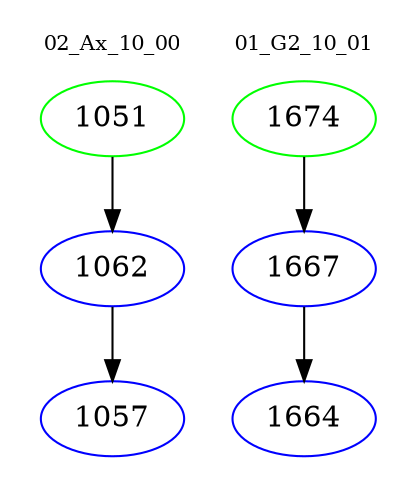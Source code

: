 digraph{
subgraph cluster_0 {
color = white
label = "02_Ax_10_00";
fontsize=10;
T0_1051 [label="1051", color="green"]
T0_1051 -> T0_1062 [color="black"]
T0_1062 [label="1062", color="blue"]
T0_1062 -> T0_1057 [color="black"]
T0_1057 [label="1057", color="blue"]
}
subgraph cluster_1 {
color = white
label = "01_G2_10_01";
fontsize=10;
T1_1674 [label="1674", color="green"]
T1_1674 -> T1_1667 [color="black"]
T1_1667 [label="1667", color="blue"]
T1_1667 -> T1_1664 [color="black"]
T1_1664 [label="1664", color="blue"]
}
}
